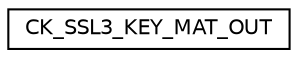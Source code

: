 digraph "Graphical Class Hierarchy"
{
  edge [fontname="Helvetica",fontsize="10",labelfontname="Helvetica",labelfontsize="10"];
  node [fontname="Helvetica",fontsize="10",shape=record];
  rankdir="LR";
  Node0 [label="CK_SSL3_KEY_MAT_OUT",height=0.2,width=0.4,color="black", fillcolor="white", style="filled",URL="$struct_c_k___s_s_l3___k_e_y___m_a_t___o_u_t.html"];
}

